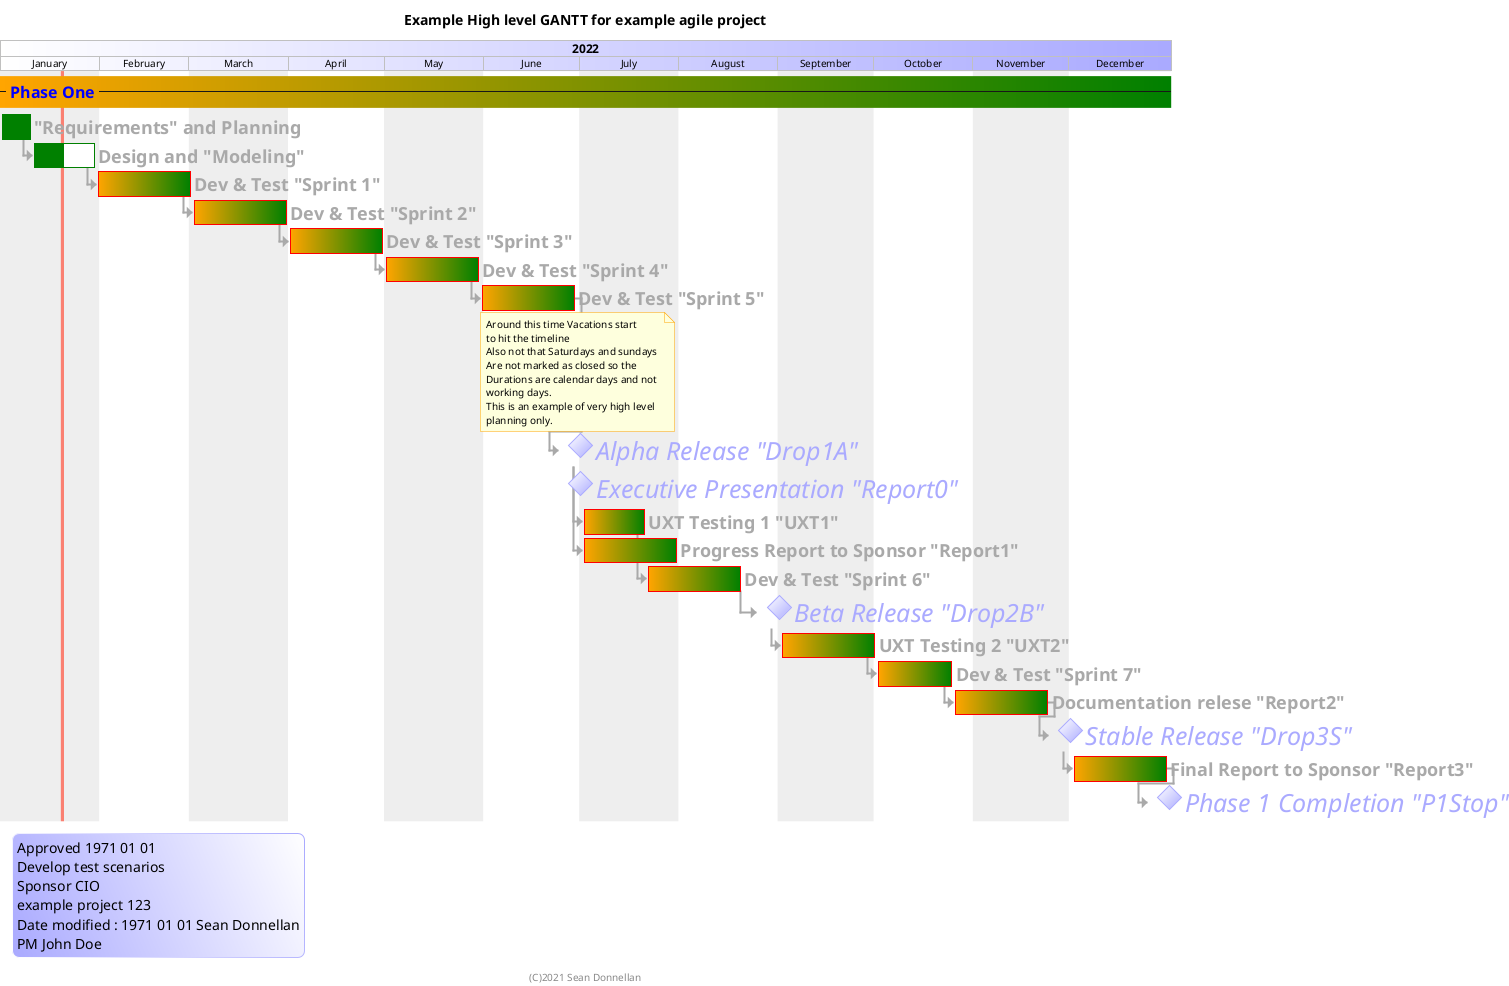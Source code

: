 @startgantt
title Example High level GANTT for example agile project
'header <font color=red size=20>DRAFT</font>
footer (C)2021 Sean Donnellan
skinparam LegendBackgroundColor #aaf\fff
skinparam LegendBorderColor #fff\aaf
legend left
Approved 1971 01 01
Develop test scenarios
Sponsor CIO
example project 123
Date modified : 1971 01 01 Sean Donnellan
PM John Doe
end legend

' take a look at https://plantuml.com/gantt-diagram
'this style section allows you to tune the style.
<style>
    ganttDiagram {
        task {
            'FontName Helvetica
            FontColor DarkGrey
            FontSize 18
            FontStyle bold
            BackGroundColor #orange|green
            LineColor #red
            'margin 0
            'padding 5
        }
        milestone {
            FontColor #aaf/red
            FontSize 25
            FontStyle italic
            BackGroundColor #fff/aaf
            LineColor #aaf/fff
        }
        note {
            FontColor Black
            FontSize 10
            LineColor Orange
        }
        arrow {
            'FontName Helvetica
            FontColor red
            FontSize 18
            FontStyle bold
            BackGroundColor GreenYellow
            LineColor DarkGrey
            'LineStyle 8.0;13.0
            LineThickness 2.0
        }
        separator {
            BackgroundColor #orange|green
            LineStyle 8.0;3.0
            LineColor blue
            LineThickness 1.0
            FontSize 16
            FontStyle bold
            FontColor blue
            Margin 5
            Padding 5
        }
        timeline {
            BackgroundColor #fff|aaf
        }
        closed {
            BackgroundColor #eee
            FontColor Black
        }
    }
</style>

'the following two lines allow you to either hide or show the footbox
hide footbox

2022/1/1 to 2022/1/31 are colored in #eee
2022/3/1 to 2022/3/31 are colored in #eee
2022/5/1 to 2022/5/31 are colored in #eee
2022/7/1 to 2022/7/31 are colored in #eee
2022/9/1 to 2022/9/30 are colored in #eee
2022/11/1 to 2022/11/30 are colored in #eee
projectscale monthly zoom 3

' if you want to have these closed days shown tasks will be split into weeks for High level it's best not to used closed days.
' closed days WILL on the other hand allow you to work with business days in planning as opposed to weekdays.
' coloring months wil overlay on top of closed day markings so they sort of clash
'saturday are closed
'sunday are closed

-- Phase One --
Project starts the 1st of january 2022
2022/1/20 is colored in salmon
["Requirements" and Planning] as [Requirements] lasts 10 days and is 100% completed
[Requirements] is colored in green
[Design and "Modeling"] as [Modeling] lasts 20 days and is 50% completed
[Modeling] is colored in green
'note bottom
'  example Note
'end note

[Dev & Test "Sprint 1"] as [Sprint1] lasts 30 days 
[Dev & Test "Sprint 2"] as [Sprint2] lasts 30 days 
[Dev & Test "Sprint 3"] as [Sprint3] lasts 30 days 
[Dev & Test "Sprint 4"] as [Sprint4] lasts 30 days 
[Dev & Test "Sprint 5"] as [Sprint5] lasts 30 days 
note bottom
  Around this time Vacations start
  to hit the timeline
  Also not that Saturdays and sundays
  Are not marked as closed so the
  Durations are calendar days and not 
  working days.
  This is an example of very high level
  planning only.
end note
[Alpha Release "Drop1A"] as [Drop1A] happens 2022-07-01
[Executive Presentation "Report0"] as [Report0] happens 2022-07-01

[UXT Testing 1 "UXT1"] as [UXT1] lasts 20 days
[Progress Report to Sponsor "Report1"] as [Report1] lasts 30 days
[Dev & Test "Sprint 6"] as [Sprint6] lasts 30 days

[Beta Release "Drop2B"] as [Drop2B] happens at 2022-09-01

[UXT Testing 2 "UXT2"] as [UXT2] lasts 30 days
[Dev & Test "Sprint 7"] as [Sprint7] lasts 24 days
[Documentation relese "Report2"] as [Report2] lasts 30 days

[Stable Release "Drop3S"] as [Drop3S] happens 2022-12-01

[Final Report to Sponsor "Report3"] as [Report3] lasts 30 days

[Phase 1 Completion "P1Stop"] as [P1Stop] happens 2022-12-31

[Requirements]->[Modeling]
[Modeling]->[Sprint1]
[Sprint1]->[Sprint2]
[Sprint2]->[Sprint3]
[Sprint3]->[Sprint4]
[Sprint4]->[Sprint5]
[Sprint5]->[Drop1A]
'[Sprint5]->[Report0]
[Drop1A]->[UXT1]
 [Drop1A]->[Report1]
[UXT1]->[Sprint6]
[Sprint6]->[Drop2B]
[Drop2B]->[UXT2]
[UXT2]->[Sprint7]
[Sprint7]->[Report2]
[Report2]->[Drop3S]
[Drop3S]->[Report3]
[Report3]->[P1Stop]


@endgantt